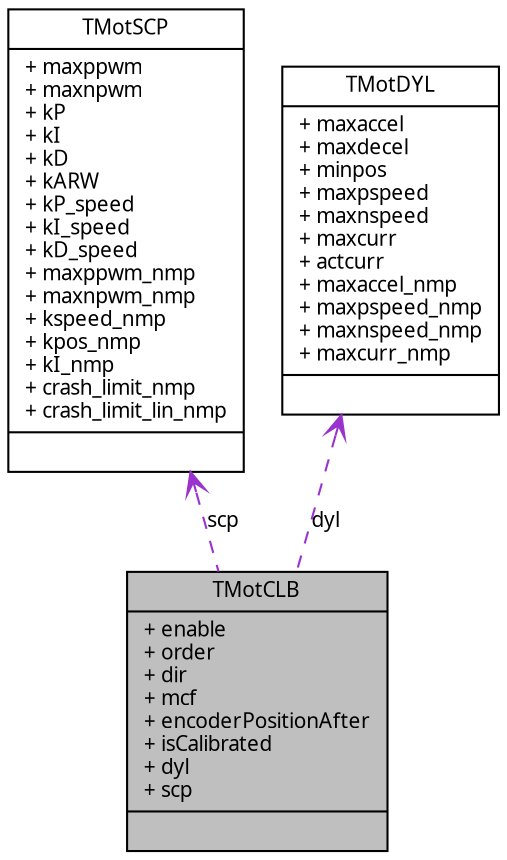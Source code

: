 digraph G
{
  edge [fontname="FreeSans.ttf",fontsize=10,labelfontname="FreeSans.ttf",labelfontsize=10];
  node [fontname="FreeSans.ttf",fontsize=10,shape=record];
  Node1 [label="{TMotCLB\n|+ enable\l+ order\l+ dir\l+ mcf\l+ encoderPositionAfter\l+ isCalibrated\l+ dyl\l+ scp\l|}",height=0.2,width=0.4,color="black", fillcolor="grey75", style="filled" fontcolor="black"];
  Node2 -> Node1 [dir=back,color="darkorchid3",fontsize=10,style="dashed",label="scp",arrowtail="open",fontname="FreeSans.ttf"];
  Node2 [label="{TMotSCP\n|+ maxppwm\l+ maxnpwm\l+ kP\l+ kI\l+ kD\l+ kARW\l+ kP_speed\l+ kI_speed\l+ kD_speed\l+ maxppwm_nmp\l+ maxnpwm_nmp\l+ kspeed_nmp\l+ kpos_nmp\l+ kI_nmp\l+ crash_limit_nmp\l+ crash_limit_lin_nmp\l|}",height=0.2,width=0.4,color="black", fillcolor="white", style="filled",URL="$structTMotSCP.html",tooltip="[SCP] static controller parameters"];
  Node3 -> Node1 [dir=back,color="darkorchid3",fontsize=10,style="dashed",label="dyl",arrowtail="open",fontname="FreeSans.ttf"];
  Node3 [label="{TMotDYL\n|+ maxaccel\l+ maxdecel\l+ minpos\l+ maxpspeed\l+ maxnspeed\l+ maxcurr\l+ actcurr\l+ maxaccel_nmp\l+ maxpspeed_nmp\l+ maxnspeed_nmp\l+ maxcurr_nmp\l|}",height=0.2,width=0.4,color="black", fillcolor="white", style="filled",URL="$structTMotDYL.html",tooltip="[DYL] dynamic limits"];
}

